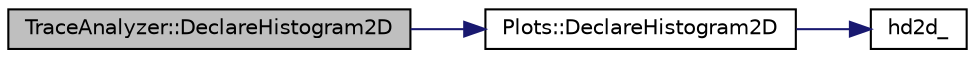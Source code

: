 digraph "TraceAnalyzer::DeclareHistogram2D"
{
  edge [fontname="Helvetica",fontsize="10",labelfontname="Helvetica",labelfontsize="10"];
  node [fontname="Helvetica",fontsize="10",shape=record];
  rankdir="LR";
  Node1 [label="TraceAnalyzer::DeclareHistogram2D",height=0.2,width=0.4,color="black", fillcolor="grey75", style="filled", fontcolor="black"];
  Node1 -> Node2 [color="midnightblue",fontsize="10",style="solid",fontname="Helvetica"];
  Node2 [label="Plots::DeclareHistogram2D",height=0.2,width=0.4,color="black", fillcolor="white", style="filled",URL="$d7/d8b/class_plots.html#a59a2ffc3288d877c695346d82499e769",tooltip="Declares a 2D histogram calls the C++ wrapper for DAMM. "];
  Node2 -> Node3 [color="midnightblue",fontsize="10",style="solid",fontname="Helvetica"];
  Node3 [label="hd2d_",height=0.2,width=0.4,color="black", fillcolor="white", style="filled",URL="$da/d57/_scanor_8hpp.html#a65d497b6686f1daba9896091bada3eb1",tooltip="create a DAMM 2D histogram "];
}
